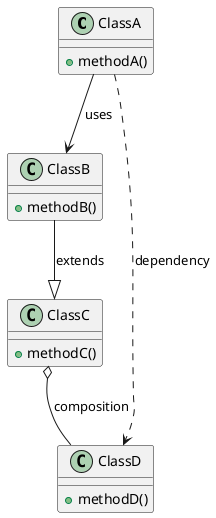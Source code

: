 @startuml relationDiagram

class ClassA {
    +methodA()
}

class ClassB {
    +methodB()
}

class ClassC {
    +methodC()
}

class ClassD {
    +methodD()
}

ClassA --> ClassB : uses
ClassB --|> ClassC : extends
ClassC o-- ClassD : composition
ClassA ..> ClassD : dependency

@enduml
